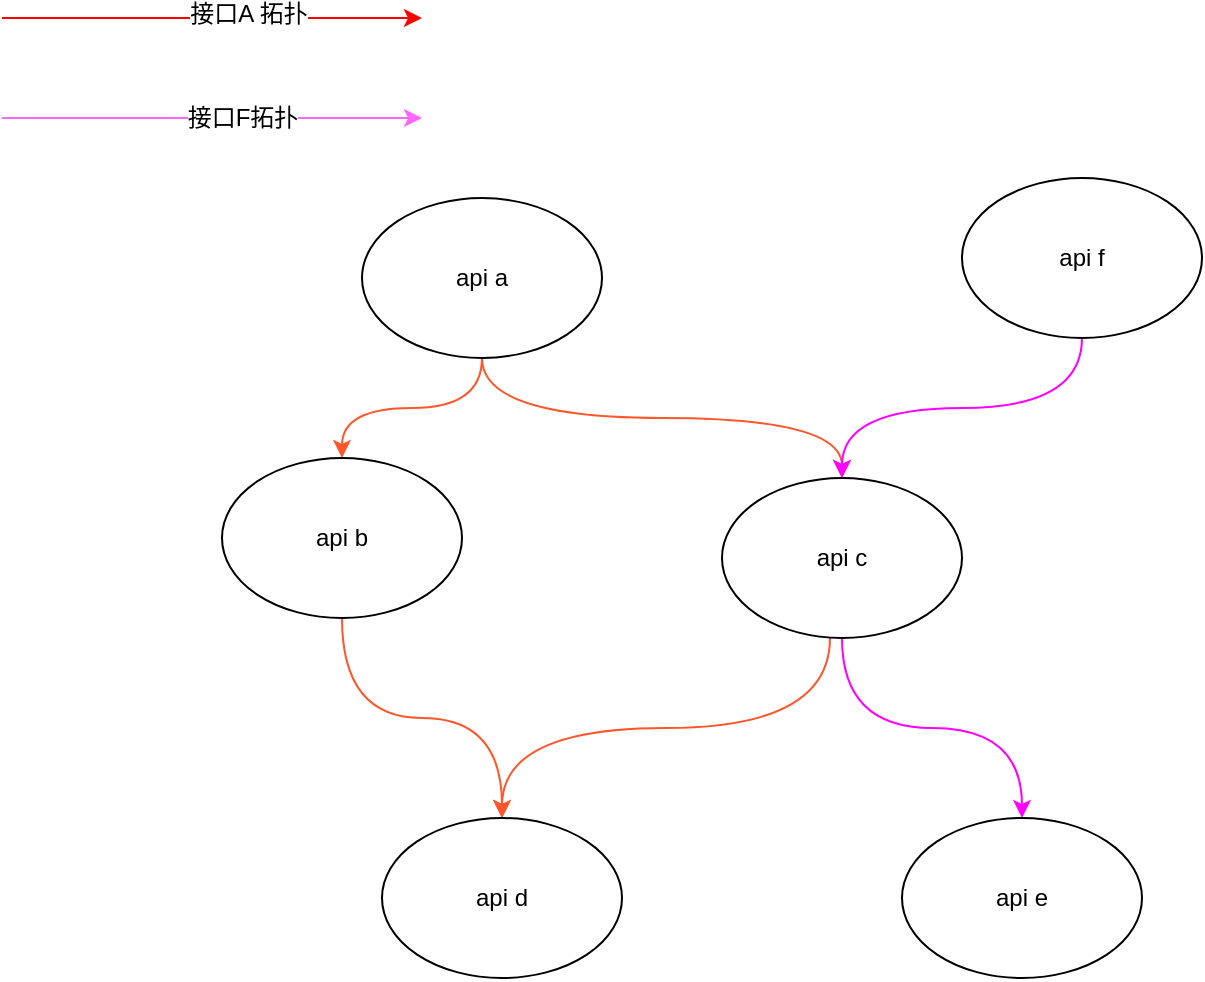 <mxfile version="24.7.6">
  <diagram name="第 1 页" id="sBtv_M7teJw2T3rruC58">
    <mxGraphModel dx="1026" dy="583" grid="1" gridSize="10" guides="1" tooltips="1" connect="1" arrows="1" fold="1" page="1" pageScale="1" pageWidth="827" pageHeight="1169" math="0" shadow="0">
      <root>
        <mxCell id="0" />
        <mxCell id="1" parent="0" />
        <mxCell id="6NFg8XCySio0PW2qNFO0-1" style="edgeStyle=orthogonalEdgeStyle;rounded=0;orthogonalLoop=1;jettySize=auto;html=1;entryX=0.5;entryY=0;entryDx=0;entryDy=0;curved=1;strokeColor=#FF562B;" edge="1" parent="1" source="6NFg8XCySio0PW2qNFO0-3" target="6NFg8XCySio0PW2qNFO0-5">
          <mxGeometry relative="1" as="geometry">
            <mxPoint x="150" y="270" as="targetPoint" />
          </mxGeometry>
        </mxCell>
        <mxCell id="6NFg8XCySio0PW2qNFO0-2" style="edgeStyle=orthogonalEdgeStyle;curved=1;rounded=0;orthogonalLoop=1;jettySize=auto;html=1;exitX=0.5;exitY=1;exitDx=0;exitDy=0;strokeColor=#FF562B;" edge="1" parent="1" source="6NFg8XCySio0PW2qNFO0-3" target="6NFg8XCySio0PW2qNFO0-8">
          <mxGeometry relative="1" as="geometry">
            <mxPoint x="260" y="200" as="sourcePoint" />
          </mxGeometry>
        </mxCell>
        <mxCell id="6NFg8XCySio0PW2qNFO0-3" value="api a" style="ellipse;whiteSpace=wrap;html=1;" vertex="1" parent="1">
          <mxGeometry x="200" y="120" width="120" height="80" as="geometry" />
        </mxCell>
        <mxCell id="6NFg8XCySio0PW2qNFO0-4" style="edgeStyle=orthogonalEdgeStyle;curved=1;rounded=0;orthogonalLoop=1;jettySize=auto;html=1;strokeColor=#FF562B;exitX=0.5;exitY=1;exitDx=0;exitDy=0;" edge="1" parent="1" source="6NFg8XCySio0PW2qNFO0-5" target="6NFg8XCySio0PW2qNFO0-9">
          <mxGeometry relative="1" as="geometry">
            <mxPoint x="150" y="350" as="sourcePoint" />
          </mxGeometry>
        </mxCell>
        <mxCell id="6NFg8XCySio0PW2qNFO0-5" value="api b" style="ellipse;whiteSpace=wrap;html=1;" vertex="1" parent="1">
          <mxGeometry x="130" y="250" width="120" height="80" as="geometry" />
        </mxCell>
        <mxCell id="6NFg8XCySio0PW2qNFO0-6" style="edgeStyle=orthogonalEdgeStyle;curved=1;rounded=0;orthogonalLoop=1;jettySize=auto;html=1;exitX=0.5;exitY=1;exitDx=0;exitDy=0;strokeColor=#FF00FF;" edge="1" parent="1" source="6NFg8XCySio0PW2qNFO0-8" target="6NFg8XCySio0PW2qNFO0-12">
          <mxGeometry relative="1" as="geometry" />
        </mxCell>
        <mxCell id="6NFg8XCySio0PW2qNFO0-7" style="edgeStyle=orthogonalEdgeStyle;curved=1;rounded=0;orthogonalLoop=1;jettySize=auto;html=1;exitX=0.45;exitY=1;exitDx=0;exitDy=0;exitPerimeter=0;strokeColor=#FF562B;" edge="1" parent="1" source="6NFg8XCySio0PW2qNFO0-8" target="6NFg8XCySio0PW2qNFO0-9">
          <mxGeometry relative="1" as="geometry" />
        </mxCell>
        <mxCell id="6NFg8XCySio0PW2qNFO0-8" value="api c" style="ellipse;whiteSpace=wrap;html=1;" vertex="1" parent="1">
          <mxGeometry x="380" y="260" width="120" height="80" as="geometry" />
        </mxCell>
        <mxCell id="6NFg8XCySio0PW2qNFO0-9" value="api d" style="ellipse;whiteSpace=wrap;html=1;" vertex="1" parent="1">
          <mxGeometry x="210" y="430" width="120" height="80" as="geometry" />
        </mxCell>
        <mxCell id="6NFg8XCySio0PW2qNFO0-10" style="edgeStyle=orthogonalEdgeStyle;curved=1;rounded=0;orthogonalLoop=1;jettySize=auto;html=1;entryX=0.5;entryY=0;entryDx=0;entryDy=0;strokeColor=#FF00FF;" edge="1" parent="1" source="6NFg8XCySio0PW2qNFO0-11" target="6NFg8XCySio0PW2qNFO0-8">
          <mxGeometry relative="1" as="geometry" />
        </mxCell>
        <mxCell id="6NFg8XCySio0PW2qNFO0-11" value="api f" style="ellipse;whiteSpace=wrap;html=1;" vertex="1" parent="1">
          <mxGeometry x="500" y="110" width="120" height="80" as="geometry" />
        </mxCell>
        <mxCell id="6NFg8XCySio0PW2qNFO0-12" value="api e" style="ellipse;whiteSpace=wrap;html=1;" vertex="1" parent="1">
          <mxGeometry x="470" y="430" width="120" height="80" as="geometry" />
        </mxCell>
        <mxCell id="6NFg8XCySio0PW2qNFO0-13" value="" style="endArrow=classic;html=1;rounded=0;fontFamily=Helvetica;fontSize=12;fontColor=default;curved=1;strokeColor=#FF0000;" edge="1" parent="1">
          <mxGeometry width="50" height="50" relative="1" as="geometry">
            <mxPoint x="20" y="30" as="sourcePoint" />
            <mxPoint x="230" y="30" as="targetPoint" />
          </mxGeometry>
        </mxCell>
        <mxCell id="6NFg8XCySio0PW2qNFO0-14" value="接口A 拓扑" style="edgeLabel;html=1;align=center;verticalAlign=middle;resizable=0;points=[];dashed=1;strokeColor=default;fontFamily=Helvetica;fontSize=12;fontColor=default;fillColor=none;" vertex="1" connectable="0" parent="6NFg8XCySio0PW2qNFO0-13">
          <mxGeometry x="0.171" y="2" relative="1" as="geometry">
            <mxPoint as="offset" />
          </mxGeometry>
        </mxCell>
        <mxCell id="6NFg8XCySio0PW2qNFO0-15" value="" style="endArrow=classic;html=1;rounded=0;fontFamily=Helvetica;fontSize=12;fontColor=default;curved=1;strokeColor=#FF66FF;" edge="1" parent="1">
          <mxGeometry width="50" height="50" relative="1" as="geometry">
            <mxPoint x="20" y="80" as="sourcePoint" />
            <mxPoint x="230" y="80" as="targetPoint" />
          </mxGeometry>
        </mxCell>
        <mxCell id="6NFg8XCySio0PW2qNFO0-16" value="接口F拓扑" style="edgeLabel;html=1;align=center;verticalAlign=middle;resizable=0;points=[];dashed=1;strokeColor=default;fontFamily=Helvetica;fontSize=12;fontColor=default;fillColor=none;" vertex="1" connectable="0" parent="6NFg8XCySio0PW2qNFO0-15">
          <mxGeometry x="-0.086" y="-4" relative="1" as="geometry">
            <mxPoint x="24" y="-4" as="offset" />
          </mxGeometry>
        </mxCell>
      </root>
    </mxGraphModel>
  </diagram>
</mxfile>
